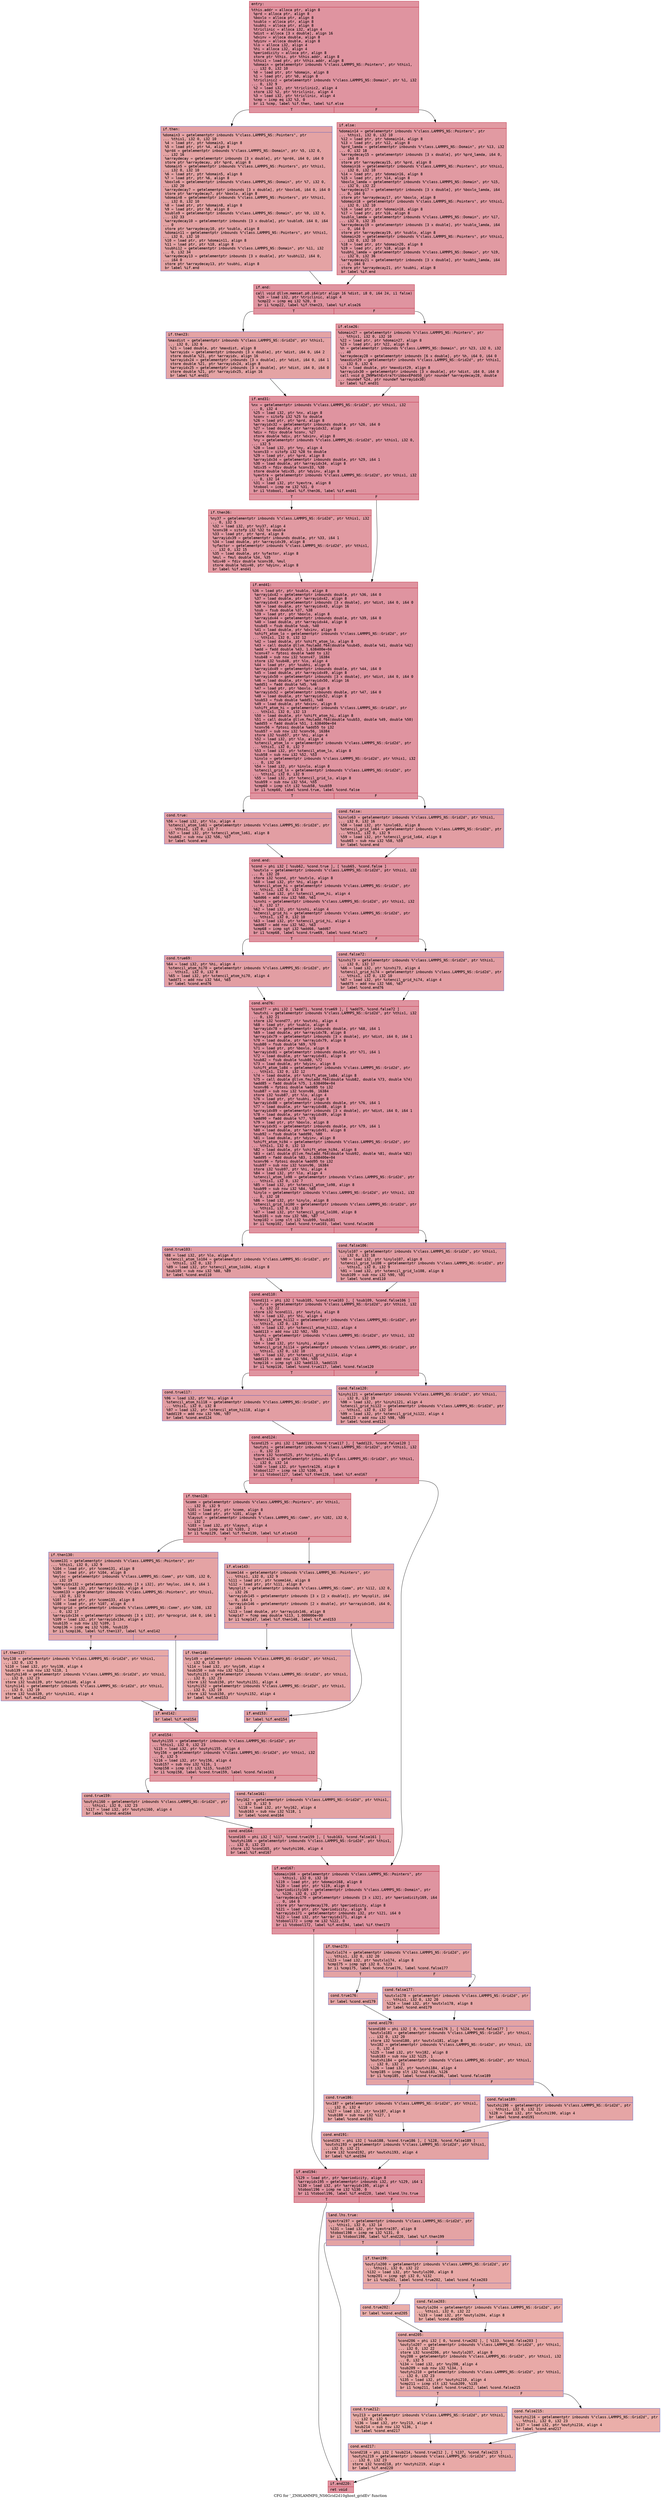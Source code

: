 digraph "CFG for '_ZN9LAMMPS_NS6Grid2d10ghost_gridEv' function" {
	label="CFG for '_ZN9LAMMPS_NS6Grid2d10ghost_gridEv' function";

	Node0x560f90dcb090 [shape=record,color="#b70d28ff", style=filled, fillcolor="#b70d2870" fontname="Courier",label="{entry:\l|  %this.addr = alloca ptr, align 8\l  %prd = alloca ptr, align 8\l  %boxlo = alloca ptr, align 8\l  %sublo = alloca ptr, align 8\l  %subhi = alloca ptr, align 8\l  %triclinic = alloca i32, align 4\l  %dist = alloca [3 x double], align 16\l  %dxinv = alloca double, align 8\l  %dyinv = alloca double, align 8\l  %lo = alloca i32, align 4\l  %hi = alloca i32, align 4\l  %periodicity = alloca ptr, align 8\l  store ptr %this, ptr %this.addr, align 8\l  %this1 = load ptr, ptr %this.addr, align 8\l  %domain = getelementptr inbounds %\"class.LAMMPS_NS::Pointers\", ptr %this1,\l... i32 0, i32 10\l  %0 = load ptr, ptr %domain, align 8\l  %1 = load ptr, ptr %0, align 8\l  %triclinic2 = getelementptr inbounds %\"class.LAMMPS_NS::Domain\", ptr %1, i32\l... 0, i32 9\l  %2 = load i32, ptr %triclinic2, align 4\l  store i32 %2, ptr %triclinic, align 4\l  %3 = load i32, ptr %triclinic, align 4\l  %cmp = icmp eq i32 %3, 0\l  br i1 %cmp, label %if.then, label %if.else\l|{<s0>T|<s1>F}}"];
	Node0x560f90dcb090:s0 -> Node0x560f90dcc300[tooltip="entry -> if.then\nProbability 37.50%" ];
	Node0x560f90dcb090:s1 -> Node0x560f90dcc370[tooltip="entry -> if.else\nProbability 62.50%" ];
	Node0x560f90dcc300 [shape=record,color="#3d50c3ff", style=filled, fillcolor="#c32e3170" fontname="Courier",label="{if.then:\l|  %domain3 = getelementptr inbounds %\"class.LAMMPS_NS::Pointers\", ptr\l... %this1, i32 0, i32 10\l  %4 = load ptr, ptr %domain3, align 8\l  %5 = load ptr, ptr %4, align 8\l  %prd4 = getelementptr inbounds %\"class.LAMMPS_NS::Domain\", ptr %5, i32 0,\l... i32 16\l  %arraydecay = getelementptr inbounds [3 x double], ptr %prd4, i64 0, i64 0\l  store ptr %arraydecay, ptr %prd, align 8\l  %domain5 = getelementptr inbounds %\"class.LAMMPS_NS::Pointers\", ptr %this1,\l... i32 0, i32 10\l  %6 = load ptr, ptr %domain5, align 8\l  %7 = load ptr, ptr %6, align 8\l  %boxlo6 = getelementptr inbounds %\"class.LAMMPS_NS::Domain\", ptr %7, i32 0,\l... i32 20\l  %arraydecay7 = getelementptr inbounds [3 x double], ptr %boxlo6, i64 0, i64 0\l  store ptr %arraydecay7, ptr %boxlo, align 8\l  %domain8 = getelementptr inbounds %\"class.LAMMPS_NS::Pointers\", ptr %this1,\l... i32 0, i32 10\l  %8 = load ptr, ptr %domain8, align 8\l  %9 = load ptr, ptr %8, align 8\l  %sublo9 = getelementptr inbounds %\"class.LAMMPS_NS::Domain\", ptr %9, i32 0,\l... i32 33\l  %arraydecay10 = getelementptr inbounds [3 x double], ptr %sublo9, i64 0, i64\l... 0\l  store ptr %arraydecay10, ptr %sublo, align 8\l  %domain11 = getelementptr inbounds %\"class.LAMMPS_NS::Pointers\", ptr %this1,\l... i32 0, i32 10\l  %10 = load ptr, ptr %domain11, align 8\l  %11 = load ptr, ptr %10, align 8\l  %subhi12 = getelementptr inbounds %\"class.LAMMPS_NS::Domain\", ptr %11, i32\l... 0, i32 34\l  %arraydecay13 = getelementptr inbounds [3 x double], ptr %subhi12, i64 0,\l... i64 0\l  store ptr %arraydecay13, ptr %subhi, align 8\l  br label %if.end\l}"];
	Node0x560f90dcc300 -> Node0x560f90dcd7d0[tooltip="if.then -> if.end\nProbability 100.00%" ];
	Node0x560f90dcc370 [shape=record,color="#b70d28ff", style=filled, fillcolor="#bb1b2c70" fontname="Courier",label="{if.else:\l|  %domain14 = getelementptr inbounds %\"class.LAMMPS_NS::Pointers\", ptr\l... %this1, i32 0, i32 10\l  %12 = load ptr, ptr %domain14, align 8\l  %13 = load ptr, ptr %12, align 8\l  %prd_lamda = getelementptr inbounds %\"class.LAMMPS_NS::Domain\", ptr %13, i32\l... 0, i32 18\l  %arraydecay15 = getelementptr inbounds [3 x double], ptr %prd_lamda, i64 0,\l... i64 0\l  store ptr %arraydecay15, ptr %prd, align 8\l  %domain16 = getelementptr inbounds %\"class.LAMMPS_NS::Pointers\", ptr %this1,\l... i32 0, i32 10\l  %14 = load ptr, ptr %domain16, align 8\l  %15 = load ptr, ptr %14, align 8\l  %boxlo_lamda = getelementptr inbounds %\"class.LAMMPS_NS::Domain\", ptr %15,\l... i32 0, i32 22\l  %arraydecay17 = getelementptr inbounds [3 x double], ptr %boxlo_lamda, i64\l... 0, i64 0\l  store ptr %arraydecay17, ptr %boxlo, align 8\l  %domain18 = getelementptr inbounds %\"class.LAMMPS_NS::Pointers\", ptr %this1,\l... i32 0, i32 10\l  %16 = load ptr, ptr %domain18, align 8\l  %17 = load ptr, ptr %16, align 8\l  %sublo_lamda = getelementptr inbounds %\"class.LAMMPS_NS::Domain\", ptr %17,\l... i32 0, i32 35\l  %arraydecay19 = getelementptr inbounds [3 x double], ptr %sublo_lamda, i64\l... 0, i64 0\l  store ptr %arraydecay19, ptr %sublo, align 8\l  %domain20 = getelementptr inbounds %\"class.LAMMPS_NS::Pointers\", ptr %this1,\l... i32 0, i32 10\l  %18 = load ptr, ptr %domain20, align 8\l  %19 = load ptr, ptr %18, align 8\l  %subhi_lamda = getelementptr inbounds %\"class.LAMMPS_NS::Domain\", ptr %19,\l... i32 0, i32 36\l  %arraydecay21 = getelementptr inbounds [3 x double], ptr %subhi_lamda, i64\l... 0, i64 0\l  store ptr %arraydecay21, ptr %subhi, align 8\l  br label %if.end\l}"];
	Node0x560f90dcc370 -> Node0x560f90dcd7d0[tooltip="if.else -> if.end\nProbability 100.00%" ];
	Node0x560f90dcd7d0 [shape=record,color="#b70d28ff", style=filled, fillcolor="#b70d2870" fontname="Courier",label="{if.end:\l|  call void @llvm.memset.p0.i64(ptr align 16 %dist, i8 0, i64 24, i1 false)\l  %20 = load i32, ptr %triclinic, align 4\l  %cmp22 = icmp eq i32 %20, 0\l  br i1 %cmp22, label %if.then23, label %if.else26\l|{<s0>T|<s1>F}}"];
	Node0x560f90dcd7d0:s0 -> Node0x560f90dcef70[tooltip="if.end -> if.then23\nProbability 37.50%" ];
	Node0x560f90dcd7d0:s1 -> Node0x560f90dcefc0[tooltip="if.end -> if.else26\nProbability 62.50%" ];
	Node0x560f90dcef70 [shape=record,color="#3d50c3ff", style=filled, fillcolor="#c32e3170" fontname="Courier",label="{if.then23:\l|  %maxdist = getelementptr inbounds %\"class.LAMMPS_NS::Grid2d\", ptr %this1,\l... i32 0, i32 6\l  %21 = load double, ptr %maxdist, align 8\l  %arrayidx = getelementptr inbounds [3 x double], ptr %dist, i64 0, i64 2\l  store double %21, ptr %arrayidx, align 16\l  %arrayidx24 = getelementptr inbounds [3 x double], ptr %dist, i64 0, i64 1\l  store double %21, ptr %arrayidx24, align 8\l  %arrayidx25 = getelementptr inbounds [3 x double], ptr %dist, i64 0, i64 0\l  store double %21, ptr %arrayidx25, align 16\l  br label %if.end31\l}"];
	Node0x560f90dcef70 -> Node0x560f90dcf9f0[tooltip="if.then23 -> if.end31\nProbability 100.00%" ];
	Node0x560f90dcefc0 [shape=record,color="#b70d28ff", style=filled, fillcolor="#bb1b2c70" fontname="Courier",label="{if.else26:\l|  %domain27 = getelementptr inbounds %\"class.LAMMPS_NS::Pointers\", ptr\l... %this1, i32 0, i32 10\l  %22 = load ptr, ptr %domain27, align 8\l  %23 = load ptr, ptr %22, align 8\l  %h = getelementptr inbounds %\"class.LAMMPS_NS::Domain\", ptr %23, i32 0, i32\l... 40\l  %arraydecay28 = getelementptr inbounds [6 x double], ptr %h, i64 0, i64 0\l  %maxdist29 = getelementptr inbounds %\"class.LAMMPS_NS::Grid2d\", ptr %this1,\l... i32 0, i32 6\l  %24 = load double, ptr %maxdist29, align 8\l  %arrayidx30 = getelementptr inbounds [3 x double], ptr %dist, i64 0, i64 0\l  call void @_ZN9MathExtra7tribboxEPddS0_(ptr noundef %arraydecay28, double\l... noundef %24, ptr noundef %arrayidx30)\l  br label %if.end31\l}"];
	Node0x560f90dcefc0 -> Node0x560f90dcf9f0[tooltip="if.else26 -> if.end31\nProbability 100.00%" ];
	Node0x560f90dcf9f0 [shape=record,color="#b70d28ff", style=filled, fillcolor="#b70d2870" fontname="Courier",label="{if.end31:\l|  %nx = getelementptr inbounds %\"class.LAMMPS_NS::Grid2d\", ptr %this1, i32\l... 0, i32 4\l  %25 = load i32, ptr %nx, align 8\l  %conv = sitofp i32 %25 to double\l  %26 = load ptr, ptr %prd, align 8\l  %arrayidx32 = getelementptr inbounds double, ptr %26, i64 0\l  %27 = load double, ptr %arrayidx32, align 8\l  %div = fdiv double %conv, %27\l  store double %div, ptr %dxinv, align 8\l  %ny = getelementptr inbounds %\"class.LAMMPS_NS::Grid2d\", ptr %this1, i32 0,\l... i32 5\l  %28 = load i32, ptr %ny, align 4\l  %conv33 = sitofp i32 %28 to double\l  %29 = load ptr, ptr %prd, align 8\l  %arrayidx34 = getelementptr inbounds double, ptr %29, i64 1\l  %30 = load double, ptr %arrayidx34, align 8\l  %div35 = fdiv double %conv33, %30\l  store double %div35, ptr %dyinv, align 8\l  %yextra = getelementptr inbounds %\"class.LAMMPS_NS::Grid2d\", ptr %this1, i32\l... 0, i32 14\l  %31 = load i32, ptr %yextra, align 8\l  %tobool = icmp ne i32 %31, 0\l  br i1 %tobool, label %if.then36, label %if.end41\l|{<s0>T|<s1>F}}"];
	Node0x560f90dcf9f0:s0 -> Node0x560f90dd1e90[tooltip="if.end31 -> if.then36\nProbability 62.50%" ];
	Node0x560f90dcf9f0:s1 -> Node0x560f90dd1f10[tooltip="if.end31 -> if.end41\nProbability 37.50%" ];
	Node0x560f90dd1e90 [shape=record,color="#b70d28ff", style=filled, fillcolor="#bb1b2c70" fontname="Courier",label="{if.then36:\l|  %ny37 = getelementptr inbounds %\"class.LAMMPS_NS::Grid2d\", ptr %this1, i32\l... 0, i32 5\l  %32 = load i32, ptr %ny37, align 4\l  %conv38 = sitofp i32 %32 to double\l  %33 = load ptr, ptr %prd, align 8\l  %arrayidx39 = getelementptr inbounds double, ptr %33, i64 1\l  %34 = load double, ptr %arrayidx39, align 8\l  %yfactor = getelementptr inbounds %\"class.LAMMPS_NS::Grid2d\", ptr %this1,\l... i32 0, i32 15\l  %35 = load double, ptr %yfactor, align 8\l  %mul = fmul double %34, %35\l  %div40 = fdiv double %conv38, %mul\l  store double %div40, ptr %dyinv, align 8\l  br label %if.end41\l}"];
	Node0x560f90dd1e90 -> Node0x560f90dd1f10[tooltip="if.then36 -> if.end41\nProbability 100.00%" ];
	Node0x560f90dd1f10 [shape=record,color="#b70d28ff", style=filled, fillcolor="#b70d2870" fontname="Courier",label="{if.end41:\l|  %36 = load ptr, ptr %sublo, align 8\l  %arrayidx42 = getelementptr inbounds double, ptr %36, i64 0\l  %37 = load double, ptr %arrayidx42, align 8\l  %arrayidx43 = getelementptr inbounds [3 x double], ptr %dist, i64 0, i64 0\l  %38 = load double, ptr %arrayidx43, align 16\l  %sub = fsub double %37, %38\l  %39 = load ptr, ptr %boxlo, align 8\l  %arrayidx44 = getelementptr inbounds double, ptr %39, i64 0\l  %40 = load double, ptr %arrayidx44, align 8\l  %sub45 = fsub double %sub, %40\l  %41 = load double, ptr %dxinv, align 8\l  %shift_atom_lo = getelementptr inbounds %\"class.LAMMPS_NS::Grid2d\", ptr\l... %this1, i32 0, i32 12\l  %42 = load double, ptr %shift_atom_lo, align 8\l  %43 = call double @llvm.fmuladd.f64(double %sub45, double %41, double %42)\l  %add = fadd double %43, 1.638400e+04\l  %conv47 = fptosi double %add to i32\l  %sub48 = sub nsw i32 %conv47, 16384\l  store i32 %sub48, ptr %lo, align 4\l  %44 = load ptr, ptr %subhi, align 8\l  %arrayidx49 = getelementptr inbounds double, ptr %44, i64 0\l  %45 = load double, ptr %arrayidx49, align 8\l  %arrayidx50 = getelementptr inbounds [3 x double], ptr %dist, i64 0, i64 0\l  %46 = load double, ptr %arrayidx50, align 16\l  %add51 = fadd double %45, %46\l  %47 = load ptr, ptr %boxlo, align 8\l  %arrayidx52 = getelementptr inbounds double, ptr %47, i64 0\l  %48 = load double, ptr %arrayidx52, align 8\l  %sub53 = fsub double %add51, %48\l  %49 = load double, ptr %dxinv, align 8\l  %shift_atom_hi = getelementptr inbounds %\"class.LAMMPS_NS::Grid2d\", ptr\l... %this1, i32 0, i32 13\l  %50 = load double, ptr %shift_atom_hi, align 8\l  %51 = call double @llvm.fmuladd.f64(double %sub53, double %49, double %50)\l  %add55 = fadd double %51, 1.638400e+04\l  %conv56 = fptosi double %add55 to i32\l  %sub57 = sub nsw i32 %conv56, 16384\l  store i32 %sub57, ptr %hi, align 4\l  %52 = load i32, ptr %lo, align 4\l  %stencil_atom_lo = getelementptr inbounds %\"class.LAMMPS_NS::Grid2d\", ptr\l... %this1, i32 0, i32 7\l  %53 = load i32, ptr %stencil_atom_lo, align 8\l  %sub58 = sub nsw i32 %52, %53\l  %inxlo = getelementptr inbounds %\"class.LAMMPS_NS::Grid2d\", ptr %this1, i32\l... 0, i32 16\l  %54 = load i32, ptr %inxlo, align 8\l  %stencil_grid_lo = getelementptr inbounds %\"class.LAMMPS_NS::Grid2d\", ptr\l... %this1, i32 0, i32 9\l  %55 = load i32, ptr %stencil_grid_lo, align 8\l  %sub59 = sub nsw i32 %54, %55\l  %cmp60 = icmp slt i32 %sub58, %sub59\l  br i1 %cmp60, label %cond.true, label %cond.false\l|{<s0>T|<s1>F}}"];
	Node0x560f90dd1f10:s0 -> Node0x560f90dcf4f0[tooltip="if.end41 -> cond.true\nProbability 50.00%" ];
	Node0x560f90dd1f10:s1 -> Node0x560f90dcf540[tooltip="if.end41 -> cond.false\nProbability 50.00%" ];
	Node0x560f90dcf4f0 [shape=record,color="#3d50c3ff", style=filled, fillcolor="#be242e70" fontname="Courier",label="{cond.true:\l|  %56 = load i32, ptr %lo, align 4\l  %stencil_atom_lo61 = getelementptr inbounds %\"class.LAMMPS_NS::Grid2d\", ptr\l... %this1, i32 0, i32 7\l  %57 = load i32, ptr %stencil_atom_lo61, align 8\l  %sub62 = sub nsw i32 %56, %57\l  br label %cond.end\l}"];
	Node0x560f90dcf4f0 -> Node0x560f90dd5990[tooltip="cond.true -> cond.end\nProbability 100.00%" ];
	Node0x560f90dcf540 [shape=record,color="#3d50c3ff", style=filled, fillcolor="#be242e70" fontname="Courier",label="{cond.false:\l|  %inxlo63 = getelementptr inbounds %\"class.LAMMPS_NS::Grid2d\", ptr %this1,\l... i32 0, i32 16\l  %58 = load i32, ptr %inxlo63, align 8\l  %stencil_grid_lo64 = getelementptr inbounds %\"class.LAMMPS_NS::Grid2d\", ptr\l... %this1, i32 0, i32 9\l  %59 = load i32, ptr %stencil_grid_lo64, align 8\l  %sub65 = sub nsw i32 %58, %59\l  br label %cond.end\l}"];
	Node0x560f90dcf540 -> Node0x560f90dd5990[tooltip="cond.false -> cond.end\nProbability 100.00%" ];
	Node0x560f90dd5990 [shape=record,color="#b70d28ff", style=filled, fillcolor="#b70d2870" fontname="Courier",label="{cond.end:\l|  %cond = phi i32 [ %sub62, %cond.true ], [ %sub65, %cond.false ]\l  %outxlo = getelementptr inbounds %\"class.LAMMPS_NS::Grid2d\", ptr %this1, i32\l... 0, i32 20\l  store i32 %cond, ptr %outxlo, align 8\l  %60 = load i32, ptr %hi, align 4\l  %stencil_atom_hi = getelementptr inbounds %\"class.LAMMPS_NS::Grid2d\", ptr\l... %this1, i32 0, i32 8\l  %61 = load i32, ptr %stencil_atom_hi, align 4\l  %add66 = add nsw i32 %60, %61\l  %inxhi = getelementptr inbounds %\"class.LAMMPS_NS::Grid2d\", ptr %this1, i32\l... 0, i32 17\l  %62 = load i32, ptr %inxhi, align 4\l  %stencil_grid_hi = getelementptr inbounds %\"class.LAMMPS_NS::Grid2d\", ptr\l... %this1, i32 0, i32 10\l  %63 = load i32, ptr %stencil_grid_hi, align 4\l  %add67 = add nsw i32 %62, %63\l  %cmp68 = icmp sgt i32 %add66, %add67\l  br i1 %cmp68, label %cond.true69, label %cond.false72\l|{<s0>T|<s1>F}}"];
	Node0x560f90dd5990:s0 -> Node0x560f90dd6680[tooltip="cond.end -> cond.true69\nProbability 50.00%" ];
	Node0x560f90dd5990:s1 -> Node0x560f90dd6730[tooltip="cond.end -> cond.false72\nProbability 50.00%" ];
	Node0x560f90dd6680 [shape=record,color="#3d50c3ff", style=filled, fillcolor="#be242e70" fontname="Courier",label="{cond.true69:\l|  %64 = load i32, ptr %hi, align 4\l  %stencil_atom_hi70 = getelementptr inbounds %\"class.LAMMPS_NS::Grid2d\", ptr\l... %this1, i32 0, i32 8\l  %65 = load i32, ptr %stencil_atom_hi70, align 4\l  %add71 = add nsw i32 %64, %65\l  br label %cond.end76\l}"];
	Node0x560f90dd6680 -> Node0x560f90dd6bf0[tooltip="cond.true69 -> cond.end76\nProbability 100.00%" ];
	Node0x560f90dd6730 [shape=record,color="#3d50c3ff", style=filled, fillcolor="#be242e70" fontname="Courier",label="{cond.false72:\l|  %inxhi73 = getelementptr inbounds %\"class.LAMMPS_NS::Grid2d\", ptr %this1,\l... i32 0, i32 17\l  %66 = load i32, ptr %inxhi73, align 4\l  %stencil_grid_hi74 = getelementptr inbounds %\"class.LAMMPS_NS::Grid2d\", ptr\l... %this1, i32 0, i32 10\l  %67 = load i32, ptr %stencil_grid_hi74, align 4\l  %add75 = add nsw i32 %66, %67\l  br label %cond.end76\l}"];
	Node0x560f90dd6730 -> Node0x560f90dd6bf0[tooltip="cond.false72 -> cond.end76\nProbability 100.00%" ];
	Node0x560f90dd6bf0 [shape=record,color="#b70d28ff", style=filled, fillcolor="#b70d2870" fontname="Courier",label="{cond.end76:\l|  %cond77 = phi i32 [ %add71, %cond.true69 ], [ %add75, %cond.false72 ]\l  %outxhi = getelementptr inbounds %\"class.LAMMPS_NS::Grid2d\", ptr %this1, i32\l... 0, i32 21\l  store i32 %cond77, ptr %outxhi, align 4\l  %68 = load ptr, ptr %sublo, align 8\l  %arrayidx78 = getelementptr inbounds double, ptr %68, i64 1\l  %69 = load double, ptr %arrayidx78, align 8\l  %arrayidx79 = getelementptr inbounds [3 x double], ptr %dist, i64 0, i64 1\l  %70 = load double, ptr %arrayidx79, align 8\l  %sub80 = fsub double %69, %70\l  %71 = load ptr, ptr %boxlo, align 8\l  %arrayidx81 = getelementptr inbounds double, ptr %71, i64 1\l  %72 = load double, ptr %arrayidx81, align 8\l  %sub82 = fsub double %sub80, %72\l  %73 = load double, ptr %dyinv, align 8\l  %shift_atom_lo84 = getelementptr inbounds %\"class.LAMMPS_NS::Grid2d\", ptr\l... %this1, i32 0, i32 12\l  %74 = load double, ptr %shift_atom_lo84, align 8\l  %75 = call double @llvm.fmuladd.f64(double %sub82, double %73, double %74)\l  %add85 = fadd double %75, 1.638400e+04\l  %conv86 = fptosi double %add85 to i32\l  %sub87 = sub nsw i32 %conv86, 16384\l  store i32 %sub87, ptr %lo, align 4\l  %76 = load ptr, ptr %subhi, align 8\l  %arrayidx88 = getelementptr inbounds double, ptr %76, i64 1\l  %77 = load double, ptr %arrayidx88, align 8\l  %arrayidx89 = getelementptr inbounds [3 x double], ptr %dist, i64 0, i64 1\l  %78 = load double, ptr %arrayidx89, align 8\l  %add90 = fadd double %77, %78\l  %79 = load ptr, ptr %boxlo, align 8\l  %arrayidx91 = getelementptr inbounds double, ptr %79, i64 1\l  %80 = load double, ptr %arrayidx91, align 8\l  %sub92 = fsub double %add90, %80\l  %81 = load double, ptr %dyinv, align 8\l  %shift_atom_hi94 = getelementptr inbounds %\"class.LAMMPS_NS::Grid2d\", ptr\l... %this1, i32 0, i32 13\l  %82 = load double, ptr %shift_atom_hi94, align 8\l  %83 = call double @llvm.fmuladd.f64(double %sub92, double %81, double %82)\l  %add95 = fadd double %83, 1.638400e+04\l  %conv96 = fptosi double %add95 to i32\l  %sub97 = sub nsw i32 %conv96, 16384\l  store i32 %sub97, ptr %hi, align 4\l  %84 = load i32, ptr %lo, align 4\l  %stencil_atom_lo98 = getelementptr inbounds %\"class.LAMMPS_NS::Grid2d\", ptr\l... %this1, i32 0, i32 7\l  %85 = load i32, ptr %stencil_atom_lo98, align 8\l  %sub99 = sub nsw i32 %84, %85\l  %inylo = getelementptr inbounds %\"class.LAMMPS_NS::Grid2d\", ptr %this1, i32\l... 0, i32 18\l  %86 = load i32, ptr %inylo, align 8\l  %stencil_grid_lo100 = getelementptr inbounds %\"class.LAMMPS_NS::Grid2d\", ptr\l... %this1, i32 0, i32 9\l  %87 = load i32, ptr %stencil_grid_lo100, align 8\l  %sub101 = sub nsw i32 %86, %87\l  %cmp102 = icmp slt i32 %sub99, %sub101\l  br i1 %cmp102, label %cond.true103, label %cond.false106\l|{<s0>T|<s1>F}}"];
	Node0x560f90dd6bf0:s0 -> Node0x560f90dd8fc0[tooltip="cond.end76 -> cond.true103\nProbability 50.00%" ];
	Node0x560f90dd6bf0:s1 -> Node0x560f90dd9070[tooltip="cond.end76 -> cond.false106\nProbability 50.00%" ];
	Node0x560f90dd8fc0 [shape=record,color="#3d50c3ff", style=filled, fillcolor="#be242e70" fontname="Courier",label="{cond.true103:\l|  %88 = load i32, ptr %lo, align 4\l  %stencil_atom_lo104 = getelementptr inbounds %\"class.LAMMPS_NS::Grid2d\", ptr\l... %this1, i32 0, i32 7\l  %89 = load i32, ptr %stencil_atom_lo104, align 8\l  %sub105 = sub nsw i32 %88, %89\l  br label %cond.end110\l}"];
	Node0x560f90dd8fc0 -> Node0x560f90dd94d0[tooltip="cond.true103 -> cond.end110\nProbability 100.00%" ];
	Node0x560f90dd9070 [shape=record,color="#3d50c3ff", style=filled, fillcolor="#be242e70" fontname="Courier",label="{cond.false106:\l|  %inylo107 = getelementptr inbounds %\"class.LAMMPS_NS::Grid2d\", ptr %this1,\l... i32 0, i32 18\l  %90 = load i32, ptr %inylo107, align 8\l  %stencil_grid_lo108 = getelementptr inbounds %\"class.LAMMPS_NS::Grid2d\", ptr\l... %this1, i32 0, i32 9\l  %91 = load i32, ptr %stencil_grid_lo108, align 8\l  %sub109 = sub nsw i32 %90, %91\l  br label %cond.end110\l}"];
	Node0x560f90dd9070 -> Node0x560f90dd94d0[tooltip="cond.false106 -> cond.end110\nProbability 100.00%" ];
	Node0x560f90dd94d0 [shape=record,color="#b70d28ff", style=filled, fillcolor="#b70d2870" fontname="Courier",label="{cond.end110:\l|  %cond111 = phi i32 [ %sub105, %cond.true103 ], [ %sub109, %cond.false106 ]\l  %outylo = getelementptr inbounds %\"class.LAMMPS_NS::Grid2d\", ptr %this1, i32\l... 0, i32 22\l  store i32 %cond111, ptr %outylo, align 8\l  %92 = load i32, ptr %hi, align 4\l  %stencil_atom_hi112 = getelementptr inbounds %\"class.LAMMPS_NS::Grid2d\", ptr\l... %this1, i32 0, i32 8\l  %93 = load i32, ptr %stencil_atom_hi112, align 4\l  %add113 = add nsw i32 %92, %93\l  %inyhi = getelementptr inbounds %\"class.LAMMPS_NS::Grid2d\", ptr %this1, i32\l... 0, i32 19\l  %94 = load i32, ptr %inyhi, align 4\l  %stencil_grid_hi114 = getelementptr inbounds %\"class.LAMMPS_NS::Grid2d\", ptr\l... %this1, i32 0, i32 10\l  %95 = load i32, ptr %stencil_grid_hi114, align 4\l  %add115 = add nsw i32 %94, %95\l  %cmp116 = icmp sgt i32 %add113, %add115\l  br i1 %cmp116, label %cond.true117, label %cond.false120\l|{<s0>T|<s1>F}}"];
	Node0x560f90dd94d0:s0 -> Node0x560f90dd39f0[tooltip="cond.end110 -> cond.true117\nProbability 50.00%" ];
	Node0x560f90dd94d0:s1 -> Node0x560f90dd3aa0[tooltip="cond.end110 -> cond.false120\nProbability 50.00%" ];
	Node0x560f90dd39f0 [shape=record,color="#3d50c3ff", style=filled, fillcolor="#be242e70" fontname="Courier",label="{cond.true117:\l|  %96 = load i32, ptr %hi, align 4\l  %stencil_atom_hi118 = getelementptr inbounds %\"class.LAMMPS_NS::Grid2d\", ptr\l... %this1, i32 0, i32 8\l  %97 = load i32, ptr %stencil_atom_hi118, align 4\l  %add119 = add nsw i32 %96, %97\l  br label %cond.end124\l}"];
	Node0x560f90dd39f0 -> Node0x560f90dd3f00[tooltip="cond.true117 -> cond.end124\nProbability 100.00%" ];
	Node0x560f90dd3aa0 [shape=record,color="#3d50c3ff", style=filled, fillcolor="#be242e70" fontname="Courier",label="{cond.false120:\l|  %inyhi121 = getelementptr inbounds %\"class.LAMMPS_NS::Grid2d\", ptr %this1,\l... i32 0, i32 19\l  %98 = load i32, ptr %inyhi121, align 4\l  %stencil_grid_hi122 = getelementptr inbounds %\"class.LAMMPS_NS::Grid2d\", ptr\l... %this1, i32 0, i32 10\l  %99 = load i32, ptr %stencil_grid_hi122, align 4\l  %add123 = add nsw i32 %98, %99\l  br label %cond.end124\l}"];
	Node0x560f90dd3aa0 -> Node0x560f90dd3f00[tooltip="cond.false120 -> cond.end124\nProbability 100.00%" ];
	Node0x560f90dd3f00 [shape=record,color="#b70d28ff", style=filled, fillcolor="#b70d2870" fontname="Courier",label="{cond.end124:\l|  %cond125 = phi i32 [ %add119, %cond.true117 ], [ %add123, %cond.false120 ]\l  %outyhi = getelementptr inbounds %\"class.LAMMPS_NS::Grid2d\", ptr %this1, i32\l... 0, i32 23\l  store i32 %cond125, ptr %outyhi, align 4\l  %yextra126 = getelementptr inbounds %\"class.LAMMPS_NS::Grid2d\", ptr %this1,\l... i32 0, i32 14\l  %100 = load i32, ptr %yextra126, align 8\l  %tobool127 = icmp ne i32 %100, 0\l  br i1 %tobool127, label %if.then128, label %if.end167\l|{<s0>T|<s1>F}}"];
	Node0x560f90dd3f00:s0 -> Node0x560f90ddb7a0[tooltip="cond.end124 -> if.then128\nProbability 62.50%" ];
	Node0x560f90dd3f00:s1 -> Node0x560f90ddb850[tooltip="cond.end124 -> if.end167\nProbability 37.50%" ];
	Node0x560f90ddb7a0 [shape=record,color="#b70d28ff", style=filled, fillcolor="#bb1b2c70" fontname="Courier",label="{if.then128:\l|  %comm = getelementptr inbounds %\"class.LAMMPS_NS::Pointers\", ptr %this1,\l... i32 0, i32 9\l  %101 = load ptr, ptr %comm, align 8\l  %102 = load ptr, ptr %101, align 8\l  %layout = getelementptr inbounds %\"class.LAMMPS_NS::Comm\", ptr %102, i32 0,\l... i32 2\l  %103 = load i32, ptr %layout, align 4\l  %cmp129 = icmp ne i32 %103, 2\l  br i1 %cmp129, label %if.then130, label %if.else143\l|{<s0>T|<s1>F}}"];
	Node0x560f90ddb7a0:s0 -> Node0x560f90ddbdd0[tooltip="if.then128 -> if.then130\nProbability 50.00%" ];
	Node0x560f90ddb7a0:s1 -> Node0x560f90ddbe50[tooltip="if.then128 -> if.else143\nProbability 50.00%" ];
	Node0x560f90ddbdd0 [shape=record,color="#3d50c3ff", style=filled, fillcolor="#c32e3170" fontname="Courier",label="{if.then130:\l|  %comm131 = getelementptr inbounds %\"class.LAMMPS_NS::Pointers\", ptr\l... %this1, i32 0, i32 9\l  %104 = load ptr, ptr %comm131, align 8\l  %105 = load ptr, ptr %104, align 8\l  %myloc = getelementptr inbounds %\"class.LAMMPS_NS::Comm\", ptr %105, i32 0,\l... i32 19\l  %arrayidx132 = getelementptr inbounds [3 x i32], ptr %myloc, i64 0, i64 1\l  %106 = load i32, ptr %arrayidx132, align 4\l  %comm133 = getelementptr inbounds %\"class.LAMMPS_NS::Pointers\", ptr %this1,\l... i32 0, i32 9\l  %107 = load ptr, ptr %comm133, align 8\l  %108 = load ptr, ptr %107, align 8\l  %procgrid = getelementptr inbounds %\"class.LAMMPS_NS::Comm\", ptr %108, i32\l... 0, i32 17\l  %arrayidx134 = getelementptr inbounds [3 x i32], ptr %procgrid, i64 0, i64 1\l  %109 = load i32, ptr %arrayidx134, align 4\l  %sub135 = sub nsw i32 %109, 1\l  %cmp136 = icmp eq i32 %106, %sub135\l  br i1 %cmp136, label %if.then137, label %if.end142\l|{<s0>T|<s1>F}}"];
	Node0x560f90ddbdd0:s0 -> Node0x560f90dd4b20[tooltip="if.then130 -> if.then137\nProbability 50.00%" ];
	Node0x560f90ddbdd0:s1 -> Node0x560f90dd4ba0[tooltip="if.then130 -> if.end142\nProbability 50.00%" ];
	Node0x560f90dd4b20 [shape=record,color="#3d50c3ff", style=filled, fillcolor="#ca3b3770" fontname="Courier",label="{if.then137:\l|  %ny138 = getelementptr inbounds %\"class.LAMMPS_NS::Grid2d\", ptr %this1,\l... i32 0, i32 5\l  %110 = load i32, ptr %ny138, align 4\l  %sub139 = sub nsw i32 %110, 1\l  %outyhi140 = getelementptr inbounds %\"class.LAMMPS_NS::Grid2d\", ptr %this1,\l... i32 0, i32 23\l  store i32 %sub139, ptr %outyhi140, align 4\l  %inyhi141 = getelementptr inbounds %\"class.LAMMPS_NS::Grid2d\", ptr %this1,\l... i32 0, i32 19\l  store i32 %sub139, ptr %inyhi141, align 4\l  br label %if.end142\l}"];
	Node0x560f90dd4b20 -> Node0x560f90dd4ba0[tooltip="if.then137 -> if.end142\nProbability 100.00%" ];
	Node0x560f90dd4ba0 [shape=record,color="#3d50c3ff", style=filled, fillcolor="#c32e3170" fontname="Courier",label="{if.end142:\l|  br label %if.end154\l}"];
	Node0x560f90dd4ba0 -> Node0x560f90dd52d0[tooltip="if.end142 -> if.end154\nProbability 100.00%" ];
	Node0x560f90ddbe50 [shape=record,color="#3d50c3ff", style=filled, fillcolor="#c32e3170" fontname="Courier",label="{if.else143:\l|  %comm144 = getelementptr inbounds %\"class.LAMMPS_NS::Pointers\", ptr\l... %this1, i32 0, i32 9\l  %111 = load ptr, ptr %comm144, align 8\l  %112 = load ptr, ptr %111, align 8\l  %mysplit = getelementptr inbounds %\"class.LAMMPS_NS::Comm\", ptr %112, i32 0,\l... i32 26\l  %arrayidx145 = getelementptr inbounds [3 x [2 x double]], ptr %mysplit, i64\l... 0, i64 1\l  %arrayidx146 = getelementptr inbounds [2 x double], ptr %arrayidx145, i64 0,\l... i64 1\l  %113 = load double, ptr %arrayidx146, align 8\l  %cmp147 = fcmp oeq double %113, 1.000000e+00\l  br i1 %cmp147, label %if.then148, label %if.end153\l|{<s0>T|<s1>F}}"];
	Node0x560f90ddbe50:s0 -> Node0x560f90dde420[tooltip="if.else143 -> if.then148\nProbability 62.50%" ];
	Node0x560f90ddbe50:s1 -> Node0x560f90dde4a0[tooltip="if.else143 -> if.end153\nProbability 37.50%" ];
	Node0x560f90dde420 [shape=record,color="#3d50c3ff", style=filled, fillcolor="#c5333470" fontname="Courier",label="{if.then148:\l|  %ny149 = getelementptr inbounds %\"class.LAMMPS_NS::Grid2d\", ptr %this1,\l... i32 0, i32 5\l  %114 = load i32, ptr %ny149, align 4\l  %sub150 = sub nsw i32 %114, 1\l  %outyhi151 = getelementptr inbounds %\"class.LAMMPS_NS::Grid2d\", ptr %this1,\l... i32 0, i32 23\l  store i32 %sub150, ptr %outyhi151, align 4\l  %inyhi152 = getelementptr inbounds %\"class.LAMMPS_NS::Grid2d\", ptr %this1,\l... i32 0, i32 19\l  store i32 %sub150, ptr %inyhi152, align 4\l  br label %if.end153\l}"];
	Node0x560f90dde420 -> Node0x560f90dde4a0[tooltip="if.then148 -> if.end153\nProbability 100.00%" ];
	Node0x560f90dde4a0 [shape=record,color="#3d50c3ff", style=filled, fillcolor="#c32e3170" fontname="Courier",label="{if.end153:\l|  br label %if.end154\l}"];
	Node0x560f90dde4a0 -> Node0x560f90dd52d0[tooltip="if.end153 -> if.end154\nProbability 100.00%" ];
	Node0x560f90dd52d0 [shape=record,color="#b70d28ff", style=filled, fillcolor="#bb1b2c70" fontname="Courier",label="{if.end154:\l|  %outyhi155 = getelementptr inbounds %\"class.LAMMPS_NS::Grid2d\", ptr\l... %this1, i32 0, i32 23\l  %115 = load i32, ptr %outyhi155, align 4\l  %ny156 = getelementptr inbounds %\"class.LAMMPS_NS::Grid2d\", ptr %this1, i32\l... 0, i32 5\l  %116 = load i32, ptr %ny156, align 4\l  %sub157 = sub nsw i32 %116, 1\l  %cmp158 = icmp slt i32 %115, %sub157\l  br i1 %cmp158, label %cond.true159, label %cond.false161\l|{<s0>T|<s1>F}}"];
	Node0x560f90dd52d0:s0 -> Node0x560f90ddf010[tooltip="if.end154 -> cond.true159\nProbability 50.00%" ];
	Node0x560f90dd52d0:s1 -> Node0x560f90ddf090[tooltip="if.end154 -> cond.false161\nProbability 50.00%" ];
	Node0x560f90ddf010 [shape=record,color="#3d50c3ff", style=filled, fillcolor="#c32e3170" fontname="Courier",label="{cond.true159:\l|  %outyhi160 = getelementptr inbounds %\"class.LAMMPS_NS::Grid2d\", ptr\l... %this1, i32 0, i32 23\l  %117 = load i32, ptr %outyhi160, align 4\l  br label %cond.end164\l}"];
	Node0x560f90ddf010 -> Node0x560f90ddf330[tooltip="cond.true159 -> cond.end164\nProbability 100.00%" ];
	Node0x560f90ddf090 [shape=record,color="#3d50c3ff", style=filled, fillcolor="#c32e3170" fontname="Courier",label="{cond.false161:\l|  %ny162 = getelementptr inbounds %\"class.LAMMPS_NS::Grid2d\", ptr %this1,\l... i32 0, i32 5\l  %118 = load i32, ptr %ny162, align 4\l  %sub163 = sub nsw i32 %118, 1\l  br label %cond.end164\l}"];
	Node0x560f90ddf090 -> Node0x560f90ddf330[tooltip="cond.false161 -> cond.end164\nProbability 100.00%" ];
	Node0x560f90ddf330 [shape=record,color="#b70d28ff", style=filled, fillcolor="#bb1b2c70" fontname="Courier",label="{cond.end164:\l|  %cond165 = phi i32 [ %117, %cond.true159 ], [ %sub163, %cond.false161 ]\l  %outyhi166 = getelementptr inbounds %\"class.LAMMPS_NS::Grid2d\", ptr %this1,\l... i32 0, i32 23\l  store i32 %cond165, ptr %outyhi166, align 4\l  br label %if.end167\l}"];
	Node0x560f90ddf330 -> Node0x560f90ddb850[tooltip="cond.end164 -> if.end167\nProbability 100.00%" ];
	Node0x560f90ddb850 [shape=record,color="#b70d28ff", style=filled, fillcolor="#b70d2870" fontname="Courier",label="{if.end167:\l|  %domain168 = getelementptr inbounds %\"class.LAMMPS_NS::Pointers\", ptr\l... %this1, i32 0, i32 10\l  %119 = load ptr, ptr %domain168, align 8\l  %120 = load ptr, ptr %119, align 8\l  %periodicity169 = getelementptr inbounds %\"class.LAMMPS_NS::Domain\", ptr\l... %120, i32 0, i32 7\l  %arraydecay170 = getelementptr inbounds [3 x i32], ptr %periodicity169, i64\l... 0, i64 0\l  store ptr %arraydecay170, ptr %periodicity, align 8\l  %121 = load ptr, ptr %periodicity, align 8\l  %arrayidx171 = getelementptr inbounds i32, ptr %121, i64 0\l  %122 = load i32, ptr %arrayidx171, align 4\l  %tobool172 = icmp ne i32 %122, 0\l  br i1 %tobool172, label %if.end194, label %if.then173\l|{<s0>T|<s1>F}}"];
	Node0x560f90ddb850:s0 -> Node0x560f90ddffc0[tooltip="if.end167 -> if.end194\nProbability 62.50%" ];
	Node0x560f90ddb850:s1 -> Node0x560f90de0040[tooltip="if.end167 -> if.then173\nProbability 37.50%" ];
	Node0x560f90de0040 [shape=record,color="#3d50c3ff", style=filled, fillcolor="#c32e3170" fontname="Courier",label="{if.then173:\l|  %outxlo174 = getelementptr inbounds %\"class.LAMMPS_NS::Grid2d\", ptr\l... %this1, i32 0, i32 20\l  %123 = load i32, ptr %outxlo174, align 8\l  %cmp175 = icmp sgt i32 0, %123\l  br i1 %cmp175, label %cond.true176, label %cond.false177\l|{<s0>T|<s1>F}}"];
	Node0x560f90de0040:s0 -> Node0x560f90de0390[tooltip="if.then173 -> cond.true176\nProbability 50.00%" ];
	Node0x560f90de0040:s1 -> Node0x560f90de0410[tooltip="if.then173 -> cond.false177\nProbability 50.00%" ];
	Node0x560f90de0390 [shape=record,color="#3d50c3ff", style=filled, fillcolor="#c5333470" fontname="Courier",label="{cond.true176:\l|  br label %cond.end179\l}"];
	Node0x560f90de0390 -> Node0x560f90de05a0[tooltip="cond.true176 -> cond.end179\nProbability 100.00%" ];
	Node0x560f90de0410 [shape=record,color="#3d50c3ff", style=filled, fillcolor="#c5333470" fontname="Courier",label="{cond.false177:\l|  %outxlo178 = getelementptr inbounds %\"class.LAMMPS_NS::Grid2d\", ptr\l... %this1, i32 0, i32 20\l  %124 = load i32, ptr %outxlo178, align 8\l  br label %cond.end179\l}"];
	Node0x560f90de0410 -> Node0x560f90de05a0[tooltip="cond.false177 -> cond.end179\nProbability 100.00%" ];
	Node0x560f90de05a0 [shape=record,color="#3d50c3ff", style=filled, fillcolor="#c32e3170" fontname="Courier",label="{cond.end179:\l|  %cond180 = phi i32 [ 0, %cond.true176 ], [ %124, %cond.false177 ]\l  %outxlo181 = getelementptr inbounds %\"class.LAMMPS_NS::Grid2d\", ptr %this1,\l... i32 0, i32 20\l  store i32 %cond180, ptr %outxlo181, align 8\l  %nx182 = getelementptr inbounds %\"class.LAMMPS_NS::Grid2d\", ptr %this1, i32\l... 0, i32 4\l  %125 = load i32, ptr %nx182, align 8\l  %sub183 = sub nsw i32 %125, 1\l  %outxhi184 = getelementptr inbounds %\"class.LAMMPS_NS::Grid2d\", ptr %this1,\l... i32 0, i32 21\l  %126 = load i32, ptr %outxhi184, align 4\l  %cmp185 = icmp slt i32 %sub183, %126\l  br i1 %cmp185, label %cond.true186, label %cond.false189\l|{<s0>T|<s1>F}}"];
	Node0x560f90de05a0:s0 -> Node0x560f90de0e50[tooltip="cond.end179 -> cond.true186\nProbability 50.00%" ];
	Node0x560f90de05a0:s1 -> Node0x560f90de0f30[tooltip="cond.end179 -> cond.false189\nProbability 50.00%" ];
	Node0x560f90de0e50 [shape=record,color="#3d50c3ff", style=filled, fillcolor="#c5333470" fontname="Courier",label="{cond.true186:\l|  %nx187 = getelementptr inbounds %\"class.LAMMPS_NS::Grid2d\", ptr %this1,\l... i32 0, i32 4\l  %127 = load i32, ptr %nx187, align 8\l  %sub188 = sub nsw i32 %127, 1\l  br label %cond.end191\l}"];
	Node0x560f90de0e50 -> Node0x560f90de12d0[tooltip="cond.true186 -> cond.end191\nProbability 100.00%" ];
	Node0x560f90de0f30 [shape=record,color="#3d50c3ff", style=filled, fillcolor="#c5333470" fontname="Courier",label="{cond.false189:\l|  %outxhi190 = getelementptr inbounds %\"class.LAMMPS_NS::Grid2d\", ptr\l... %this1, i32 0, i32 21\l  %128 = load i32, ptr %outxhi190, align 4\l  br label %cond.end191\l}"];
	Node0x560f90de0f30 -> Node0x560f90de12d0[tooltip="cond.false189 -> cond.end191\nProbability 100.00%" ];
	Node0x560f90de12d0 [shape=record,color="#3d50c3ff", style=filled, fillcolor="#c32e3170" fontname="Courier",label="{cond.end191:\l|  %cond192 = phi i32 [ %sub188, %cond.true186 ], [ %128, %cond.false189 ]\l  %outxhi193 = getelementptr inbounds %\"class.LAMMPS_NS::Grid2d\", ptr %this1,\l... i32 0, i32 21\l  store i32 %cond192, ptr %outxhi193, align 4\l  br label %if.end194\l}"];
	Node0x560f90de12d0 -> Node0x560f90ddffc0[tooltip="cond.end191 -> if.end194\nProbability 100.00%" ];
	Node0x560f90ddffc0 [shape=record,color="#b70d28ff", style=filled, fillcolor="#b70d2870" fontname="Courier",label="{if.end194:\l|  %129 = load ptr, ptr %periodicity, align 8\l  %arrayidx195 = getelementptr inbounds i32, ptr %129, i64 1\l  %130 = load i32, ptr %arrayidx195, align 4\l  %tobool196 = icmp ne i32 %130, 0\l  br i1 %tobool196, label %if.end220, label %land.lhs.true\l|{<s0>T|<s1>F}}"];
	Node0x560f90ddffc0:s0 -> Node0x560f90de1a50[tooltip="if.end194 -> if.end220\nProbability 62.50%" ];
	Node0x560f90ddffc0:s1 -> Node0x560f90de1ad0[tooltip="if.end194 -> land.lhs.true\nProbability 37.50%" ];
	Node0x560f90de1ad0 [shape=record,color="#3d50c3ff", style=filled, fillcolor="#c32e3170" fontname="Courier",label="{land.lhs.true:\l|  %yextra197 = getelementptr inbounds %\"class.LAMMPS_NS::Grid2d\", ptr\l... %this1, i32 0, i32 14\l  %131 = load i32, ptr %yextra197, align 8\l  %tobool198 = icmp ne i32 %131, 0\l  br i1 %tobool198, label %if.end220, label %if.then199\l|{<s0>T|<s1>F}}"];
	Node0x560f90de1ad0:s0 -> Node0x560f90de1a50[tooltip="land.lhs.true -> if.end220\nProbability 62.50%" ];
	Node0x560f90de1ad0:s1 -> Node0x560f90de1e90[tooltip="land.lhs.true -> if.then199\nProbability 37.50%" ];
	Node0x560f90de1e90 [shape=record,color="#3d50c3ff", style=filled, fillcolor="#ca3b3770" fontname="Courier",label="{if.then199:\l|  %outylo200 = getelementptr inbounds %\"class.LAMMPS_NS::Grid2d\", ptr\l... %this1, i32 0, i32 22\l  %132 = load i32, ptr %outylo200, align 8\l  %cmp201 = icmp sgt i32 0, %132\l  br i1 %cmp201, label %cond.true202, label %cond.false203\l|{<s0>T|<s1>F}}"];
	Node0x560f90de1e90:s0 -> Node0x560f90de21e0[tooltip="if.then199 -> cond.true202\nProbability 50.00%" ];
	Node0x560f90de1e90:s1 -> Node0x560f90de2260[tooltip="if.then199 -> cond.false203\nProbability 50.00%" ];
	Node0x560f90de21e0 [shape=record,color="#3d50c3ff", style=filled, fillcolor="#d0473d70" fontname="Courier",label="{cond.true202:\l|  br label %cond.end205\l}"];
	Node0x560f90de21e0 -> Node0x560f90de23f0[tooltip="cond.true202 -> cond.end205\nProbability 100.00%" ];
	Node0x560f90de2260 [shape=record,color="#3d50c3ff", style=filled, fillcolor="#d0473d70" fontname="Courier",label="{cond.false203:\l|  %outylo204 = getelementptr inbounds %\"class.LAMMPS_NS::Grid2d\", ptr\l... %this1, i32 0, i32 22\l  %133 = load i32, ptr %outylo204, align 8\l  br label %cond.end205\l}"];
	Node0x560f90de2260 -> Node0x560f90de23f0[tooltip="cond.false203 -> cond.end205\nProbability 100.00%" ];
	Node0x560f90de23f0 [shape=record,color="#3d50c3ff", style=filled, fillcolor="#ca3b3770" fontname="Courier",label="{cond.end205:\l|  %cond206 = phi i32 [ 0, %cond.true202 ], [ %133, %cond.false203 ]\l  %outylo207 = getelementptr inbounds %\"class.LAMMPS_NS::Grid2d\", ptr %this1,\l... i32 0, i32 22\l  store i32 %cond206, ptr %outylo207, align 8\l  %ny208 = getelementptr inbounds %\"class.LAMMPS_NS::Grid2d\", ptr %this1, i32\l... 0, i32 5\l  %134 = load i32, ptr %ny208, align 4\l  %sub209 = sub nsw i32 %134, 1\l  %outyhi210 = getelementptr inbounds %\"class.LAMMPS_NS::Grid2d\", ptr %this1,\l... i32 0, i32 23\l  %135 = load i32, ptr %outyhi210, align 4\l  %cmp211 = icmp slt i32 %sub209, %135\l  br i1 %cmp211, label %cond.true212, label %cond.false215\l|{<s0>T|<s1>F}}"];
	Node0x560f90de23f0:s0 -> Node0x560f90de2ca0[tooltip="cond.end205 -> cond.true212\nProbability 50.00%" ];
	Node0x560f90de23f0:s1 -> Node0x560f90de2d80[tooltip="cond.end205 -> cond.false215\nProbability 50.00%" ];
	Node0x560f90de2ca0 [shape=record,color="#3d50c3ff", style=filled, fillcolor="#d0473d70" fontname="Courier",label="{cond.true212:\l|  %ny213 = getelementptr inbounds %\"class.LAMMPS_NS::Grid2d\", ptr %this1,\l... i32 0, i32 5\l  %136 = load i32, ptr %ny213, align 4\l  %sub214 = sub nsw i32 %136, 1\l  br label %cond.end217\l}"];
	Node0x560f90de2ca0 -> Node0x560f90de3120[tooltip="cond.true212 -> cond.end217\nProbability 100.00%" ];
	Node0x560f90de2d80 [shape=record,color="#3d50c3ff", style=filled, fillcolor="#d0473d70" fontname="Courier",label="{cond.false215:\l|  %outyhi216 = getelementptr inbounds %\"class.LAMMPS_NS::Grid2d\", ptr\l... %this1, i32 0, i32 23\l  %137 = load i32, ptr %outyhi216, align 4\l  br label %cond.end217\l}"];
	Node0x560f90de2d80 -> Node0x560f90de3120[tooltip="cond.false215 -> cond.end217\nProbability 100.00%" ];
	Node0x560f90de3120 [shape=record,color="#3d50c3ff", style=filled, fillcolor="#ca3b3770" fontname="Courier",label="{cond.end217:\l|  %cond218 = phi i32 [ %sub214, %cond.true212 ], [ %137, %cond.false215 ]\l  %outyhi219 = getelementptr inbounds %\"class.LAMMPS_NS::Grid2d\", ptr %this1,\l... i32 0, i32 23\l  store i32 %cond218, ptr %outyhi219, align 4\l  br label %if.end220\l}"];
	Node0x560f90de3120 -> Node0x560f90de1a50[tooltip="cond.end217 -> if.end220\nProbability 100.00%" ];
	Node0x560f90de1a50 [shape=record,color="#b70d28ff", style=filled, fillcolor="#b70d2870" fontname="Courier",label="{if.end220:\l|  ret void\l}"];
}
